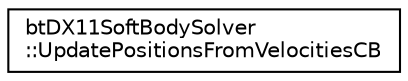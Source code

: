 digraph "Graphical Class Hierarchy"
{
  edge [fontname="Helvetica",fontsize="10",labelfontname="Helvetica",labelfontsize="10"];
  node [fontname="Helvetica",fontsize="10",shape=record];
  rankdir="LR";
  Node1 [label="btDX11SoftBodySolver\l::UpdatePositionsFromVelocitiesCB",height=0.2,width=0.4,color="black", fillcolor="white", style="filled",URL="$structbt_d_x11_soft_body_solver_1_1_update_positions_from_velocities_c_b.html"];
}
